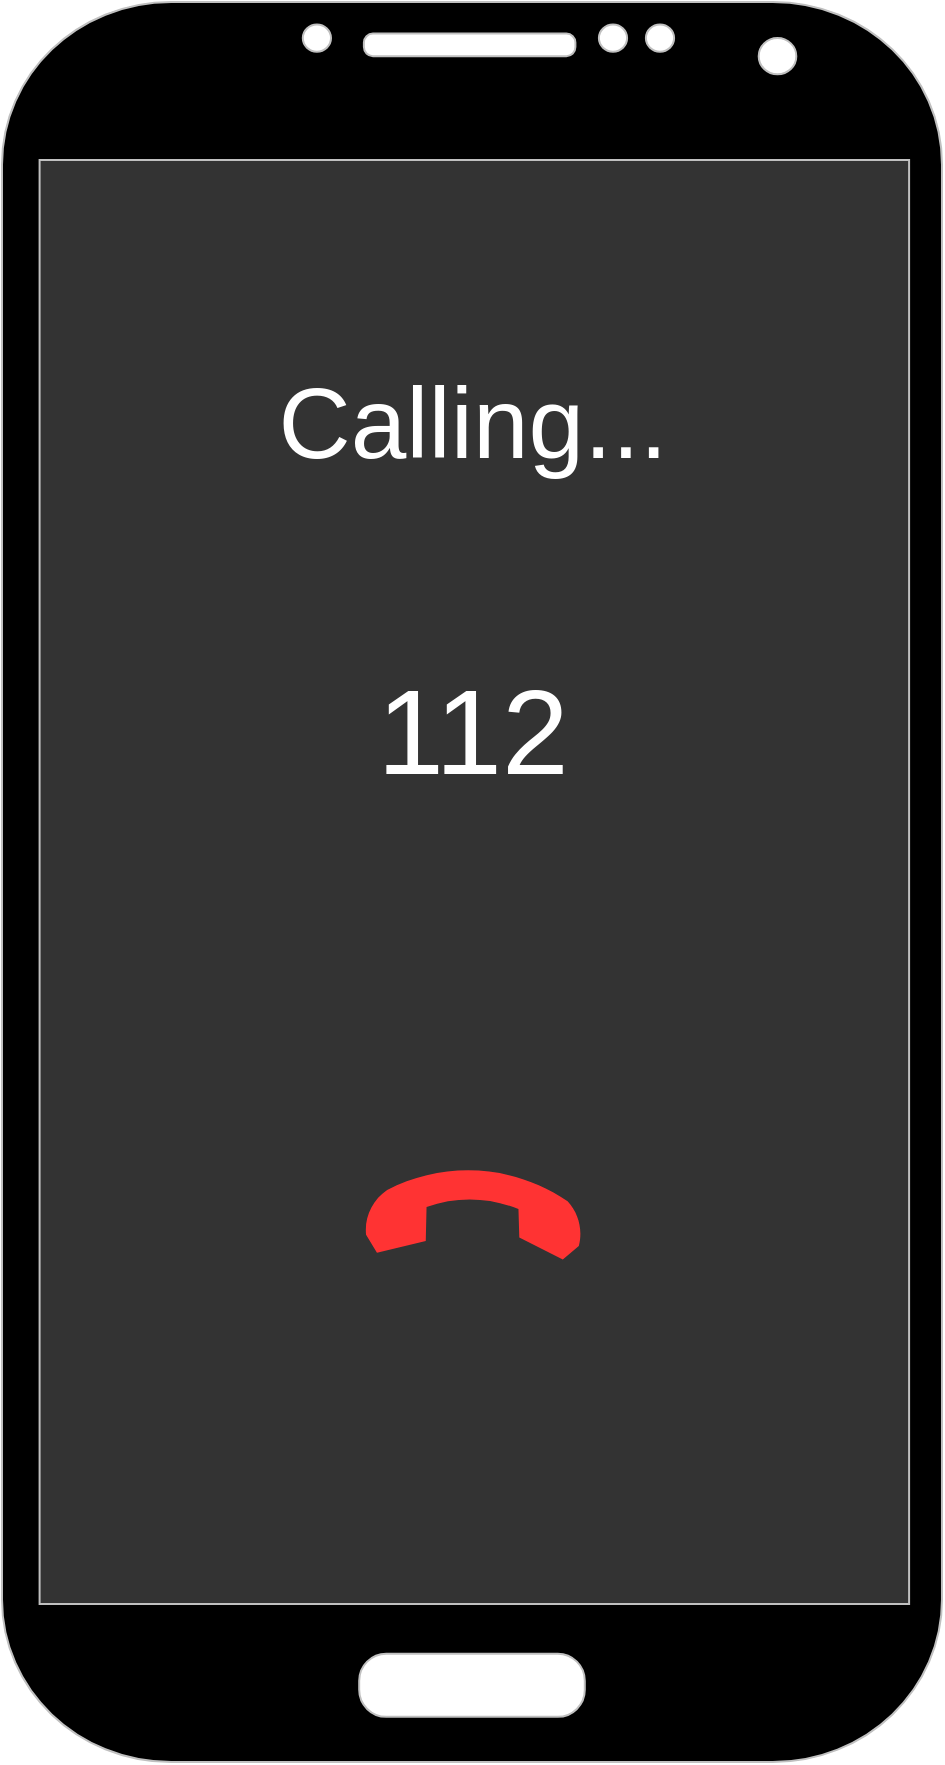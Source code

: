 <mxfile version="11.3.0" type="device" pages="1"><diagram id="hMbtT0sAFQQrnDE_1lz0" name="Page-1"><mxGraphModel dx="1578" dy="954" grid="1" gridSize="10" guides="1" tooltips="1" connect="1" arrows="1" fold="1" page="1" pageScale="1" pageWidth="850" pageHeight="1100" math="0" shadow="0"><root><mxCell id="0"/><mxCell id="1" parent="0"/><mxCell id="lPtqRm5L-7dkQOFKhjNu-2" value="" style="rounded=0;whiteSpace=wrap;html=1;fillColor=#333333;strokeColor=#82b366;" vertex="1" parent="1"><mxGeometry x="100" y="120" width="450" height="750" as="geometry"/></mxCell><mxCell id="lPtqRm5L-7dkQOFKhjNu-1" value="" style="verticalLabelPosition=bottom;verticalAlign=top;html=1;shadow=0;dashed=0;strokeWidth=1;shape=mxgraph.android.phone2;fillColor=#000000;strokeColor=#c0c0c0;" vertex="1" parent="1"><mxGeometry x="90" y="50" width="470" height="880" as="geometry"/></mxCell><mxCell id="lPtqRm5L-7dkQOFKhjNu-3" value="&lt;font color=&quot;#ffffff&quot; style=&quot;font-size: 50px&quot;&gt;Calling...&lt;/font&gt;" style="text;html=1;strokeColor=none;fillColor=none;align=center;verticalAlign=middle;whiteSpace=wrap;rounded=0;" vertex="1" parent="1"><mxGeometry x="242.5" y="245" width="165" height="30" as="geometry"/></mxCell><mxCell id="lPtqRm5L-7dkQOFKhjNu-4" value="&lt;font color=&quot;#ffffff&quot; style=&quot;font-size: 60px&quot;&gt;112&lt;/font&gt;" style="text;html=1;strokeColor=none;fillColor=none;align=center;verticalAlign=middle;whiteSpace=wrap;rounded=0;" vertex="1" parent="1"><mxGeometry x="242.5" y="400" width="165" height="30" as="geometry"/></mxCell><mxCell id="lPtqRm5L-7dkQOFKhjNu-5" value="" style="dashed=0;outlineConnect=0;html=1;align=center;labelPosition=center;verticalLabelPosition=bottom;verticalAlign=top;shape=mxgraph.weblogos.phone;fillColor=#FF3333;strokeColor=none;rotation=140;" vertex="1" parent="1"><mxGeometry x="280" y="620" width="90" height="84" as="geometry"/></mxCell></root></mxGraphModel></diagram></mxfile>